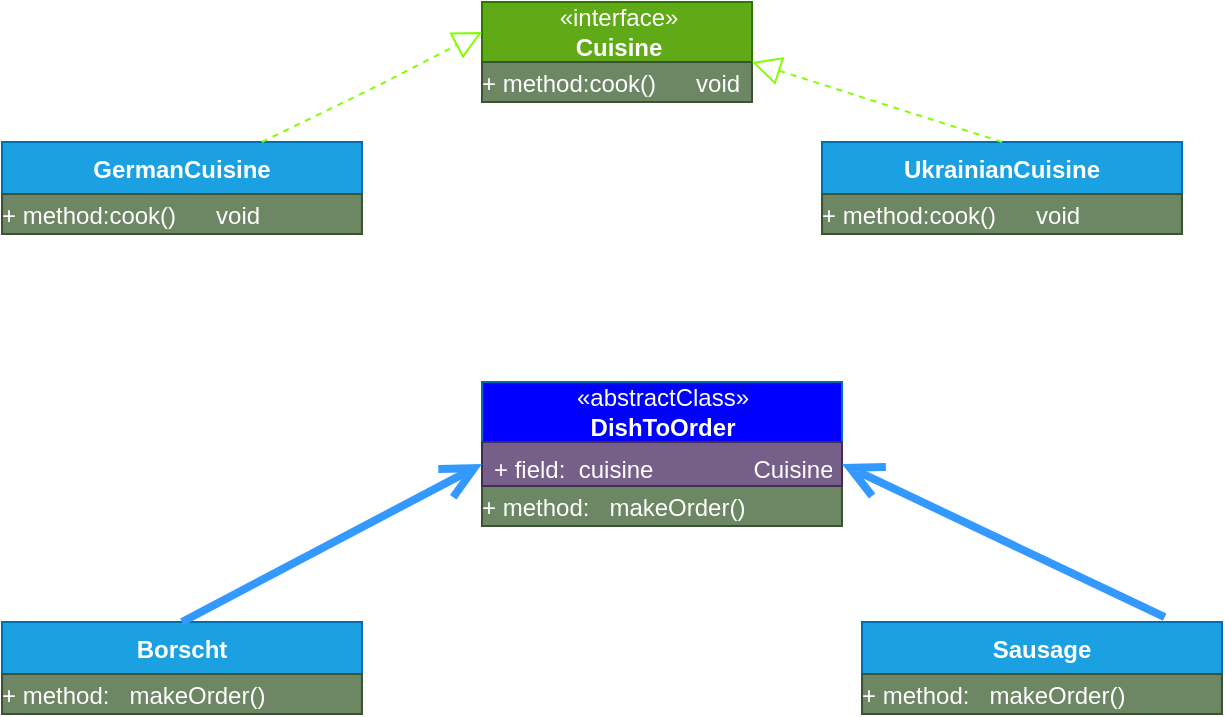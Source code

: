 <mxfile version="20.5.3" type="embed"><diagram id="gnQ6xD1R3z7te2mVrfLv" name="Page-1"><mxGraphModel dx="652" dy="563" grid="1" gridSize="10" guides="1" tooltips="1" connect="1" arrows="1" fold="1" page="1" pageScale="1" pageWidth="850" pageHeight="1100" math="0" shadow="0"><root><mxCell id="0"/><mxCell id="1" parent="0"/><mxCell id="17" value="«interface»&lt;br&gt;&lt;b&gt;Cuisine&lt;/b&gt;" style="html=1;fillColor=#60a917;fontColor=#ffffff;strokeColor=#2D7600;" vertex="1" parent="1"><mxGeometry x="280" y="20" width="135" height="30" as="geometry"/></mxCell><mxCell id="18" value="&lt;p style=&quot;margin: 4px 0px 0px;&quot;&gt;+ method:cook()&amp;nbsp; &amp;nbsp; &amp;nbsp; void&lt;br&gt;&lt;br&gt;&lt;/p&gt;" style="verticalAlign=top;align=left;overflow=fill;fontSize=12;fontFamily=Helvetica;html=1;fillColor=#6d8764;fontColor=#ffffff;strokeColor=#3A5431;" vertex="1" parent="1"><mxGeometry x="280" y="50" width="135" height="20" as="geometry"/></mxCell><mxCell id="19" value="GermanCuisine" style="swimlane;fontStyle=1;align=center;verticalAlign=top;childLayout=stackLayout;horizontal=1;startSize=26;horizontalStack=0;resizeParent=1;resizeParentMax=0;resizeLast=0;collapsible=1;marginBottom=0;fillColor=#1ba1e2;fontColor=#ffffff;strokeColor=#006EAF;" vertex="1" parent="1"><mxGeometry x="40" y="90" width="180" height="46" as="geometry"/></mxCell><mxCell id="25" value="&lt;p style=&quot;margin: 4px 0px 0px;&quot;&gt;+ method:cook()&amp;nbsp; &amp;nbsp; &amp;nbsp; void&lt;br&gt;&lt;br&gt;&lt;/p&gt;" style="verticalAlign=top;align=left;overflow=fill;fontSize=12;fontFamily=Helvetica;html=1;fillColor=#6d8764;fontColor=#ffffff;strokeColor=#3A5431;" vertex="1" parent="19"><mxGeometry y="26" width="180" height="20" as="geometry"/></mxCell><mxCell id="22" value="UkrainianCuisine" style="swimlane;fontStyle=1;align=center;verticalAlign=top;childLayout=stackLayout;horizontal=1;startSize=26;horizontalStack=0;resizeParent=1;resizeParentMax=0;resizeLast=0;collapsible=1;marginBottom=0;fillColor=#1ba1e2;fontColor=#ffffff;strokeColor=#006EAF;" vertex="1" parent="1"><mxGeometry x="450" y="90" width="180" height="46" as="geometry"/></mxCell><mxCell id="26" value="&lt;p style=&quot;margin: 4px 0px 0px;&quot;&gt;+ method:cook()&amp;nbsp; &amp;nbsp; &amp;nbsp; void&lt;br&gt;&lt;br&gt;&lt;/p&gt;" style="verticalAlign=top;align=left;overflow=fill;fontSize=12;fontFamily=Helvetica;html=1;fillColor=#6d8764;fontColor=#ffffff;strokeColor=#3A5431;" vertex="1" parent="22"><mxGeometry y="26" width="180" height="20" as="geometry"/></mxCell><mxCell id="28" value="" style="endArrow=block;dashed=1;endFill=0;endSize=12;html=1;rounded=0;fillColor=#60a917;strokeColor=#80FF00;exitX=0.722;exitY=0;exitDx=0;exitDy=0;exitPerimeter=0;" edge="1" parent="1" source="19"><mxGeometry width="160" relative="1" as="geometry"><mxPoint x="180" y="85" as="sourcePoint"/><mxPoint x="280" y="35" as="targetPoint"/><Array as="points"><mxPoint x="228.82" y="61.4"/></Array></mxGeometry></mxCell><mxCell id="29" value="" style="endArrow=block;dashed=1;endFill=0;endSize=12;html=1;rounded=0;fillColor=#60a917;strokeColor=#80FF00;exitX=0.5;exitY=0;exitDx=0;exitDy=0;entryX=1;entryY=0;entryDx=0;entryDy=0;" edge="1" parent="1" source="22" target="18"><mxGeometry width="160" relative="1" as="geometry"><mxPoint x="320" y="255" as="sourcePoint"/><mxPoint x="430.04" y="200" as="targetPoint"/><Array as="points"/></mxGeometry></mxCell><mxCell id="31" value="«abstractClass»&lt;br&gt;&lt;b&gt;DishToOrder&lt;/b&gt;" style="html=1;fillColor=#0000FF;fontColor=#ffffff;strokeColor=#006EAF;" vertex="1" parent="1"><mxGeometry x="280" y="210" width="180" height="30" as="geometry"/></mxCell><mxCell id="32" value="&lt;p style=&quot;margin: 4px 0px 0px;&quot;&gt;+ method:&amp;nbsp; &amp;nbsp;makeOrder()&lt;br&gt;&lt;br&gt;&lt;/p&gt;" style="verticalAlign=top;align=left;overflow=fill;fontSize=12;fontFamily=Helvetica;html=1;fillColor=#6d8764;fontColor=#ffffff;strokeColor=#3A5431;" vertex="1" parent="1"><mxGeometry x="280" y="262" width="180" height="20" as="geometry"/></mxCell><mxCell id="38" value="+ field:  cuisine               Cuisine" style="text;strokeColor=#432D57;fillColor=#76608a;align=left;verticalAlign=top;spacingLeft=4;spacingRight=4;overflow=hidden;rotatable=0;points=[[0,0.5],[1,0.5]];portConstraint=eastwest;fontColor=#ffffff;" vertex="1" parent="1"><mxGeometry x="280" y="240" width="180" height="22" as="geometry"/></mxCell><mxCell id="41" value="Borscht" style="swimlane;fontStyle=1;align=center;verticalAlign=top;childLayout=stackLayout;horizontal=1;startSize=26;horizontalStack=0;resizeParent=1;resizeParentMax=0;resizeLast=0;collapsible=1;marginBottom=0;fillColor=#1ba1e2;fontColor=#ffffff;strokeColor=#006EAF;" vertex="1" parent="1"><mxGeometry x="40" y="330" width="180" height="46" as="geometry"/></mxCell><mxCell id="47" value="&lt;p style=&quot;margin: 4px 0px 0px;&quot;&gt;+ method:&amp;nbsp; &amp;nbsp;makeOrder()&lt;br&gt;&lt;br&gt;&lt;/p&gt;" style="verticalAlign=top;align=left;overflow=fill;fontSize=12;fontFamily=Helvetica;html=1;fillColor=#6d8764;fontColor=#ffffff;strokeColor=#3A5431;" vertex="1" parent="41"><mxGeometry y="26" width="180" height="20" as="geometry"/></mxCell><mxCell id="44" value="Sausage" style="swimlane;fontStyle=1;align=center;verticalAlign=top;childLayout=stackLayout;horizontal=1;startSize=26;horizontalStack=0;resizeParent=1;resizeParentMax=0;resizeLast=0;collapsible=1;marginBottom=0;fillColor=#1ba1e2;fontColor=#ffffff;strokeColor=#006EAF;" vertex="1" parent="1"><mxGeometry x="470" y="330" width="180" height="46" as="geometry"/></mxCell><mxCell id="48" value="&lt;p style=&quot;margin: 4px 0px 0px;&quot;&gt;+ method:&amp;nbsp; &amp;nbsp;makeOrder()&lt;br&gt;&lt;br&gt;&lt;/p&gt;" style="verticalAlign=top;align=left;overflow=fill;fontSize=12;fontFamily=Helvetica;html=1;fillColor=#6d8764;fontColor=#ffffff;strokeColor=#3A5431;" vertex="1" parent="44"><mxGeometry y="26" width="180" height="20" as="geometry"/></mxCell><mxCell id="49" value="" style="endArrow=open;endFill=1;endSize=12;html=1;rounded=0;strokeColor=#3399FF;strokeWidth=4;exitX=0.5;exitY=0;exitDx=0;exitDy=0;entryX=0;entryY=0.5;entryDx=0;entryDy=0;" edge="1" parent="1" source="41" target="38"><mxGeometry width="160" relative="1" as="geometry"><mxPoint x="220" y="420" as="sourcePoint"/><mxPoint x="270" y="260" as="targetPoint"/></mxGeometry></mxCell><mxCell id="50" value="" style="endArrow=open;endFill=1;endSize=12;html=1;rounded=0;strokeColor=#3399FF;strokeWidth=4;entryX=1;entryY=0.5;entryDx=0;entryDy=0;exitX=0.841;exitY=-0.052;exitDx=0;exitDy=0;exitPerimeter=0;" edge="1" parent="1" source="44" target="38"><mxGeometry width="160" relative="1" as="geometry"><mxPoint x="600" y="320" as="sourcePoint"/><mxPoint x="286.4" y="253.608" as="targetPoint"/><Array as="points"/></mxGeometry></mxCell></root></mxGraphModel></diagram></mxfile>